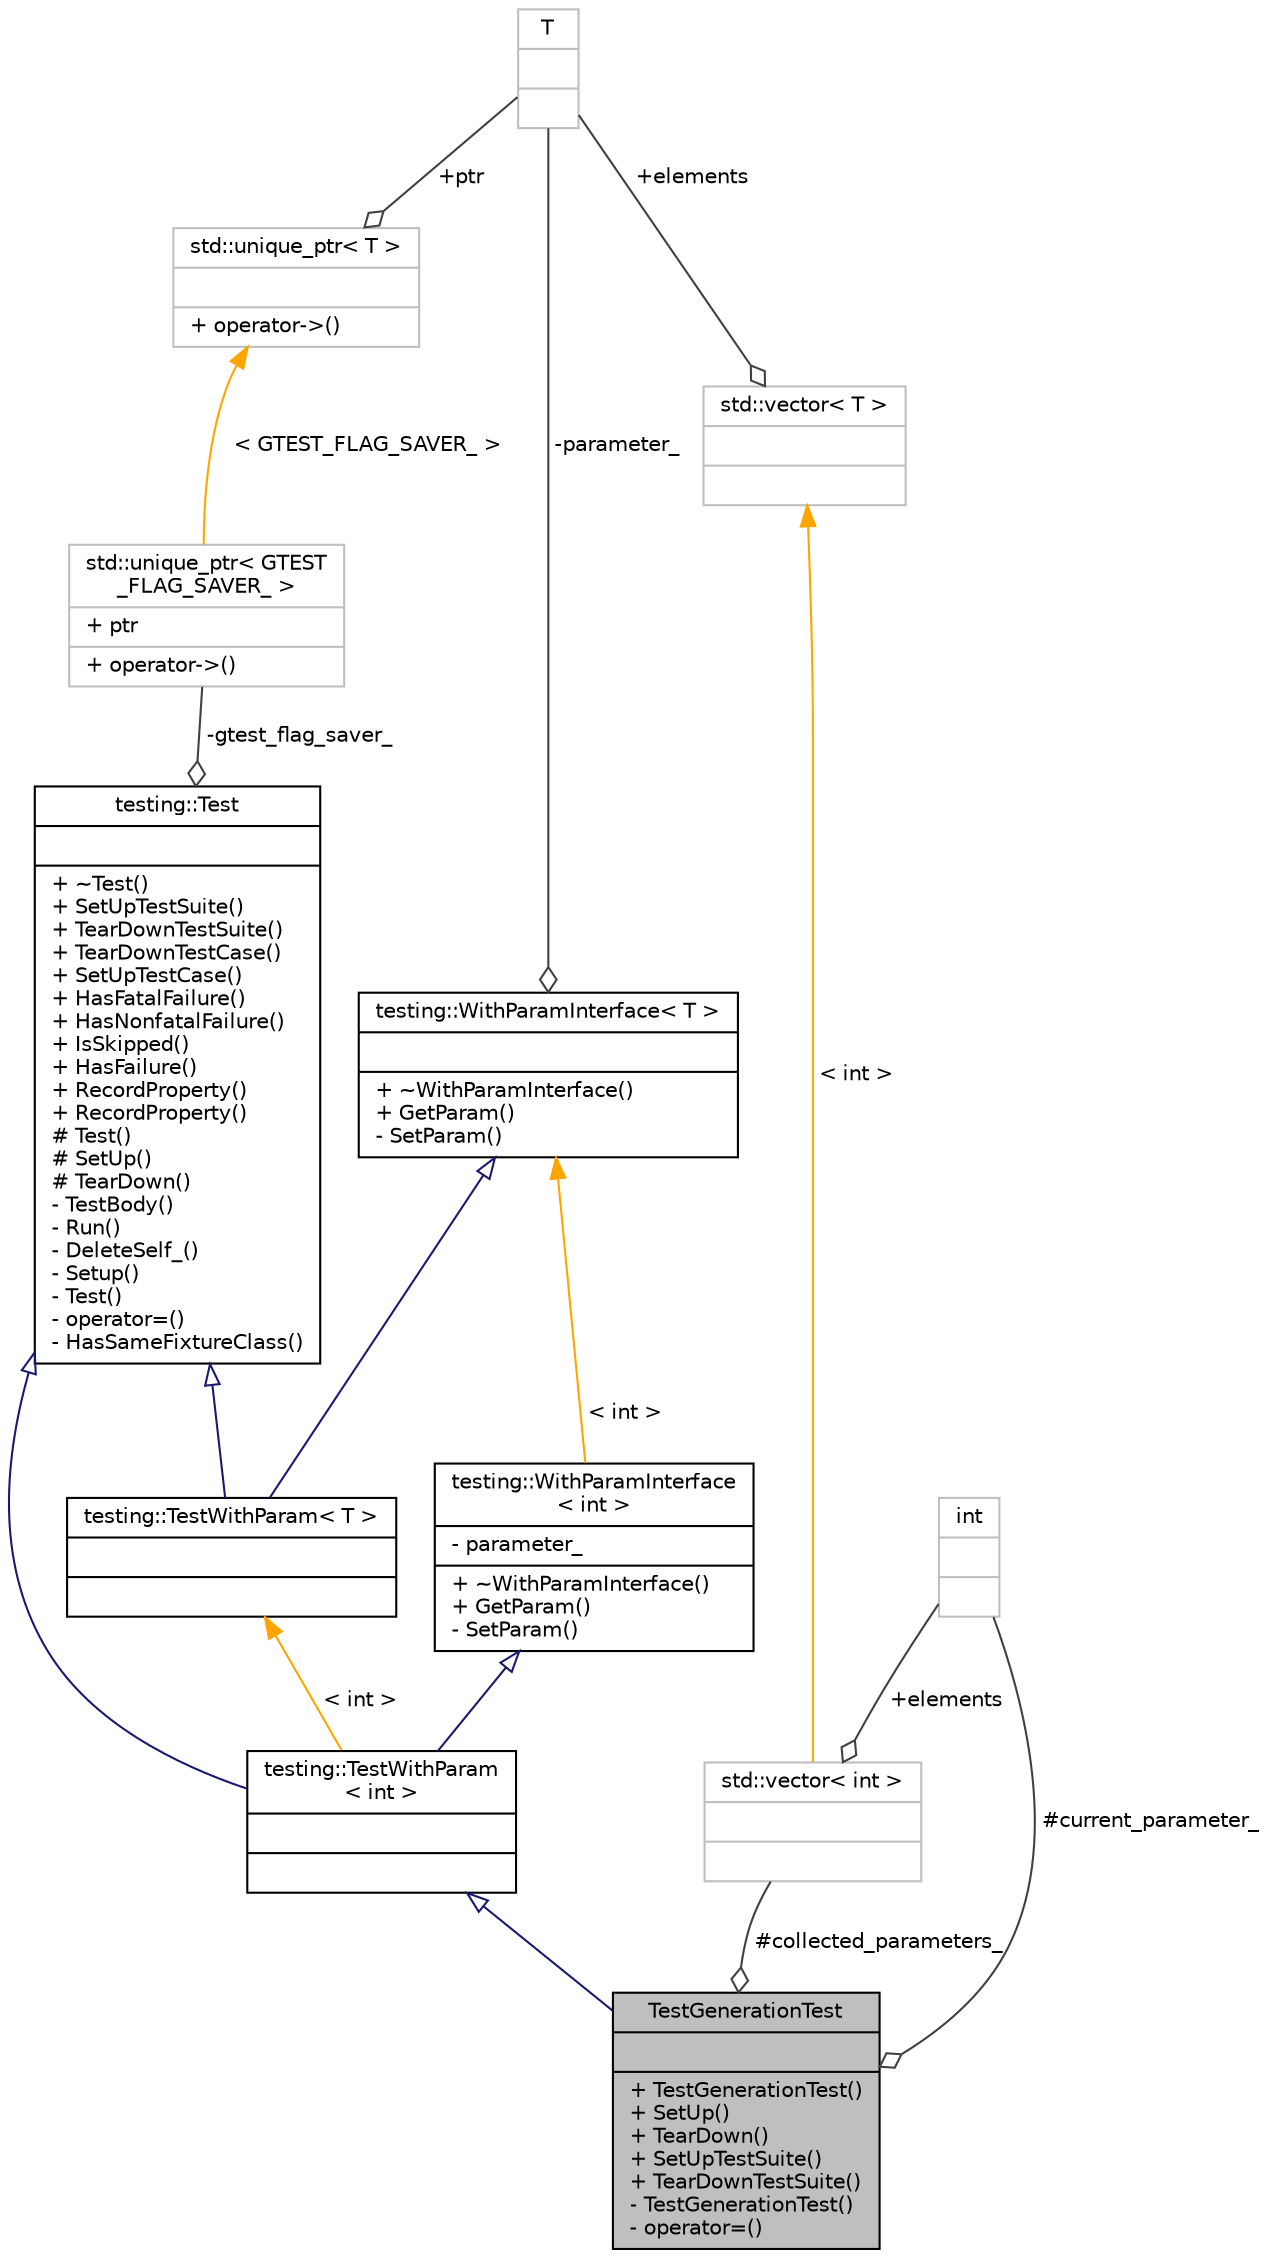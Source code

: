 digraph "TestGenerationTest"
{
 // LATEX_PDF_SIZE
  bgcolor="transparent";
  edge [fontname="Helvetica",fontsize="10",labelfontname="Helvetica",labelfontsize="10"];
  node [fontname="Helvetica",fontsize="10",shape=record];
  Node1 [label="{TestGenerationTest\n||+ TestGenerationTest()\l+ SetUp()\l+ TearDown()\l+ SetUpTestSuite()\l+ TearDownTestSuite()\l- TestGenerationTest()\l- operator=()\l}",height=0.2,width=0.4,color="black", fillcolor="grey75", style="filled", fontcolor="black",tooltip=" "];
  Node2 -> Node1 [dir="back",color="midnightblue",fontsize="10",style="solid",arrowtail="onormal",fontname="Helvetica"];
  Node2 [label="{testing::TestWithParam\l\< int \>\n||}",height=0.2,width=0.4,color="black",URL="$classtesting_1_1TestWithParam.html",tooltip=" "];
  Node3 -> Node2 [dir="back",color="midnightblue",fontsize="10",style="solid",arrowtail="onormal",fontname="Helvetica"];
  Node3 [label="{testing::Test\n||+ ~Test()\l+ SetUpTestSuite()\l+ TearDownTestSuite()\l+ TearDownTestCase()\l+ SetUpTestCase()\l+ HasFatalFailure()\l+ HasNonfatalFailure()\l+ IsSkipped()\l+ HasFailure()\l+ RecordProperty()\l+ RecordProperty()\l# Test()\l# SetUp()\l# TearDown()\l- TestBody()\l- Run()\l- DeleteSelf_()\l- Setup()\l- Test()\l- operator=()\l- HasSameFixtureClass()\l}",height=0.2,width=0.4,color="black",URL="$classtesting_1_1Test.html",tooltip=" "];
  Node4 -> Node3 [color="grey25",fontsize="10",style="solid",label=" -gtest_flag_saver_" ,arrowhead="odiamond",fontname="Helvetica"];
  Node4 [label="{std::unique_ptr\< GTEST\l_FLAG_SAVER_ \>\n|+ ptr\l|+ operator-\>()\l}",height=0.2,width=0.4,color="grey75",tooltip=" "];
  Node5 -> Node4 [dir="back",color="orange",fontsize="10",style="solid",label=" \< GTEST_FLAG_SAVER_ \>" ,fontname="Helvetica"];
  Node5 [label="{std::unique_ptr\< T \>\n||+ operator-\>()\l}",height=0.2,width=0.4,color="grey75",tooltip=" "];
  Node6 -> Node5 [color="grey25",fontsize="10",style="solid",label=" +ptr" ,arrowhead="odiamond",fontname="Helvetica"];
  Node6 [label="{T\n||}",height=0.2,width=0.4,color="grey75",tooltip=" "];
  Node7 -> Node2 [dir="back",color="midnightblue",fontsize="10",style="solid",arrowtail="onormal",fontname="Helvetica"];
  Node7 [label="{testing::WithParamInterface\l\< int \>\n|- parameter_\l|+ ~WithParamInterface()\l+ GetParam()\l- SetParam()\l}",height=0.2,width=0.4,color="black",URL="$classtesting_1_1WithParamInterface.html",tooltip=" "];
  Node8 -> Node7 [dir="back",color="orange",fontsize="10",style="solid",label=" \< int \>" ,fontname="Helvetica"];
  Node8 [label="{testing::WithParamInterface\< T \>\n||+ ~WithParamInterface()\l+ GetParam()\l- SetParam()\l}",height=0.2,width=0.4,color="black",URL="$classtesting_1_1WithParamInterface.html",tooltip=" "];
  Node6 -> Node8 [color="grey25",fontsize="10",style="solid",label=" -parameter_" ,arrowhead="odiamond",fontname="Helvetica"];
  Node9 -> Node2 [dir="back",color="orange",fontsize="10",style="solid",label=" \< int \>" ,fontname="Helvetica"];
  Node9 [label="{testing::TestWithParam\< T \>\n||}",height=0.2,width=0.4,color="black",URL="$classtesting_1_1TestWithParam.html",tooltip=" "];
  Node3 -> Node9 [dir="back",color="midnightblue",fontsize="10",style="solid",arrowtail="onormal",fontname="Helvetica"];
  Node8 -> Node9 [dir="back",color="midnightblue",fontsize="10",style="solid",arrowtail="onormal",fontname="Helvetica"];
  Node10 -> Node1 [color="grey25",fontsize="10",style="solid",label=" #current_parameter_" ,arrowhead="odiamond",fontname="Helvetica"];
  Node10 [label="{int\n||}",height=0.2,width=0.4,color="grey75",tooltip=" "];
  Node11 -> Node1 [color="grey25",fontsize="10",style="solid",label=" #collected_parameters_" ,arrowhead="odiamond",fontname="Helvetica"];
  Node11 [label="{std::vector\< int \>\n||}",height=0.2,width=0.4,color="grey75",tooltip=" "];
  Node10 -> Node11 [color="grey25",fontsize="10",style="solid",label=" +elements" ,arrowhead="odiamond",fontname="Helvetica"];
  Node12 -> Node11 [dir="back",color="orange",fontsize="10",style="solid",label=" \< int \>" ,fontname="Helvetica"];
  Node12 [label="{std::vector\< T \>\n||}",height=0.2,width=0.4,color="grey75",tooltip=" "];
  Node6 -> Node12 [color="grey25",fontsize="10",style="solid",label=" +elements" ,arrowhead="odiamond",fontname="Helvetica"];
}
